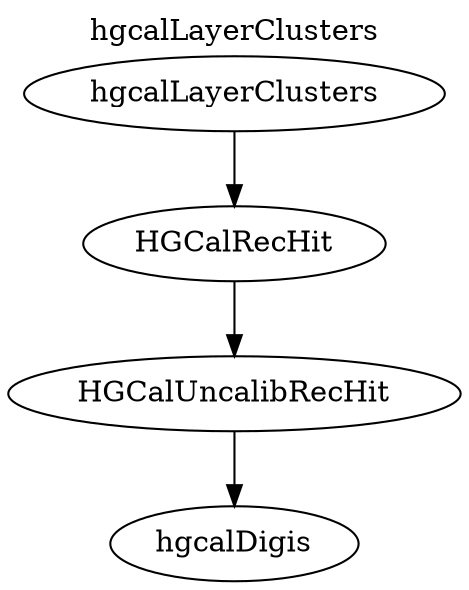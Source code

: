 digraph RECO { graph [label = "hgcalLayerClusters", labelloc=top];
442[label=hgcalLayerClusters, tooltip=HGCalLayerClusterProducer, color=black];
64[label=HGCalRecHit, tooltip=HGCalRecHitProducer, color=black];
442 -> 64;
65[label=HGCalUncalibRecHit, tooltip=HGCalUncalibRecHitProducer, color=black];
64 -> 65;
441[label=hgcalDigis, tooltip=HGCalRawToDigiFake, color=black];
65 -> 441;
}
